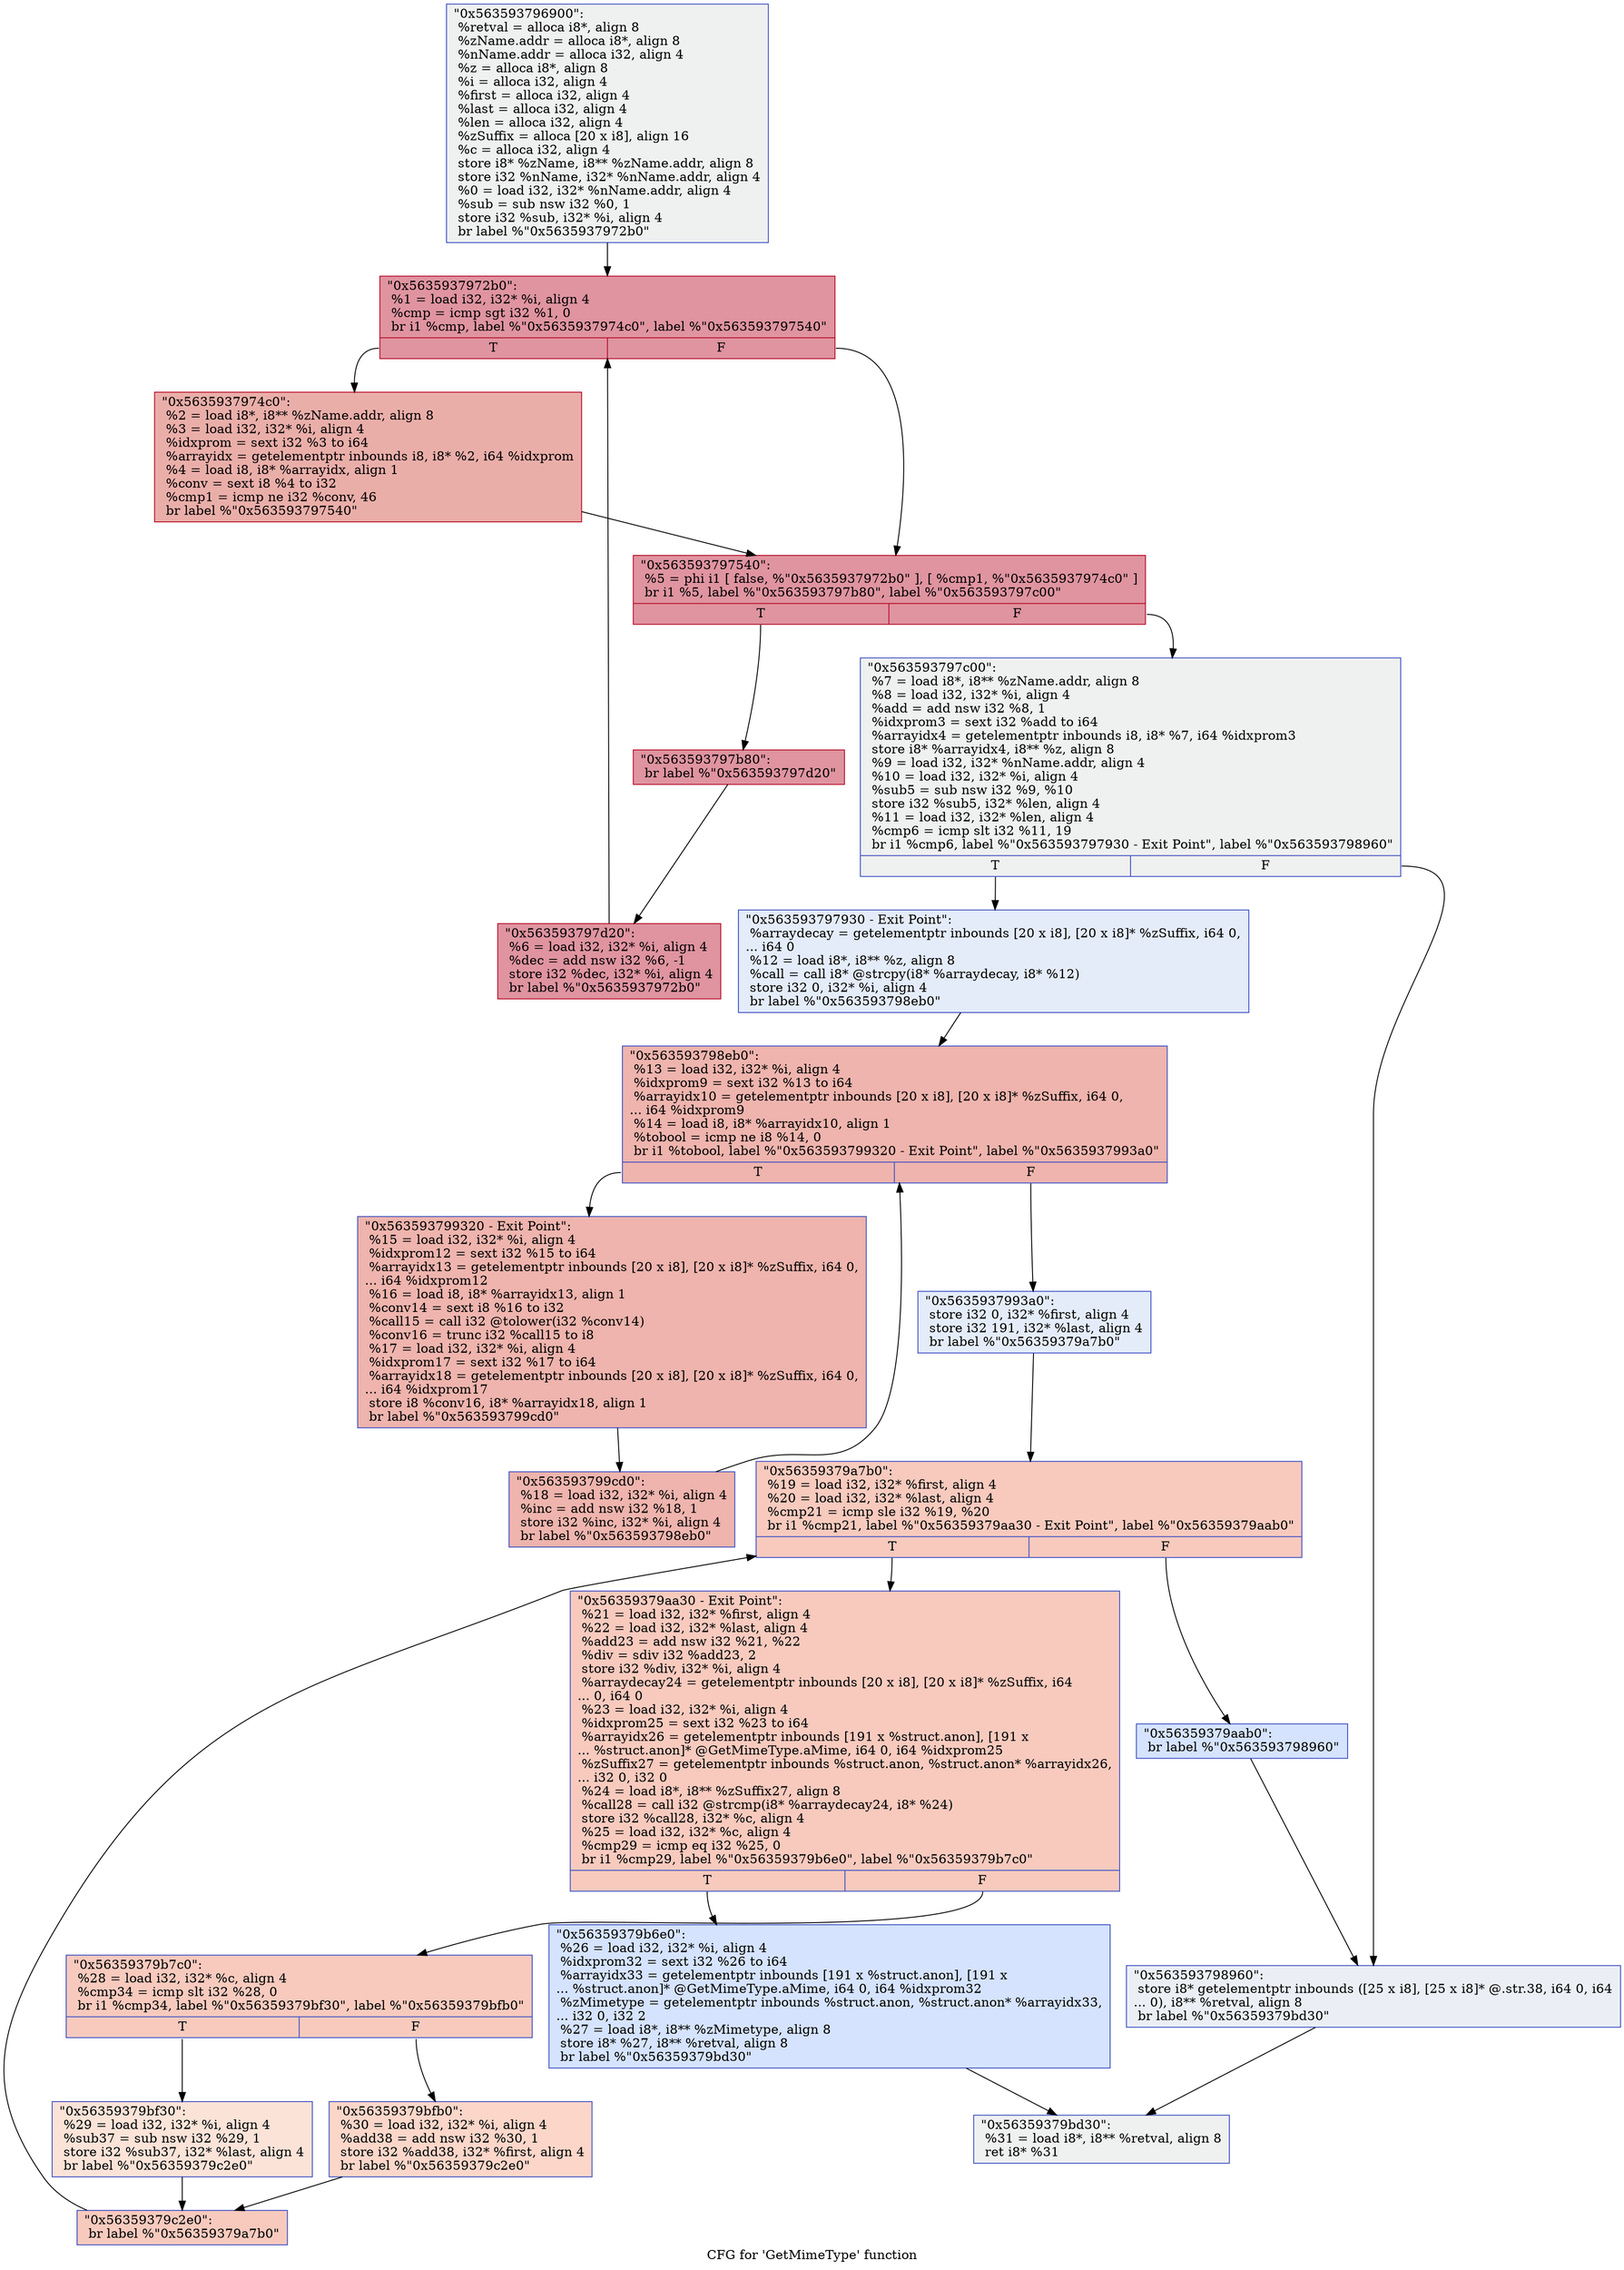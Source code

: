digraph "CFG for 'GetMimeType' function" {
	label="CFG for 'GetMimeType' function";

	Node0x563593796900 [shape=record,color="#3d50c3ff", style=filled, fillcolor="#dbdcde70",label="{\"0x563593796900\":\l  %retval = alloca i8*, align 8\l  %zName.addr = alloca i8*, align 8\l  %nName.addr = alloca i32, align 4\l  %z = alloca i8*, align 8\l  %i = alloca i32, align 4\l  %first = alloca i32, align 4\l  %last = alloca i32, align 4\l  %len = alloca i32, align 4\l  %zSuffix = alloca [20 x i8], align 16\l  %c = alloca i32, align 4\l  store i8* %zName, i8** %zName.addr, align 8\l  store i32 %nName, i32* %nName.addr, align 4\l  %0 = load i32, i32* %nName.addr, align 4\l  %sub = sub nsw i32 %0, 1\l  store i32 %sub, i32* %i, align 4\l  br label %\"0x5635937972b0\"\l}"];
	Node0x563593796900 -> Node0x5635937972b0;
	Node0x5635937972b0 [shape=record,color="#b70d28ff", style=filled, fillcolor="#b70d2870",label="{\"0x5635937972b0\":                                 \l  %1 = load i32, i32* %i, align 4\l  %cmp = icmp sgt i32 %1, 0\l  br i1 %cmp, label %\"0x5635937974c0\", label %\"0x563593797540\"\l|{<s0>T|<s1>F}}"];
	Node0x5635937972b0:s0 -> Node0x5635937974c0;
	Node0x5635937972b0:s1 -> Node0x563593797540;
	Node0x5635937974c0 [shape=record,color="#b70d28ff", style=filled, fillcolor="#d0473d70",label="{\"0x5635937974c0\":                                 \l  %2 = load i8*, i8** %zName.addr, align 8\l  %3 = load i32, i32* %i, align 4\l  %idxprom = sext i32 %3 to i64\l  %arrayidx = getelementptr inbounds i8, i8* %2, i64 %idxprom\l  %4 = load i8, i8* %arrayidx, align 1\l  %conv = sext i8 %4 to i32\l  %cmp1 = icmp ne i32 %conv, 46\l  br label %\"0x563593797540\"\l}"];
	Node0x5635937974c0 -> Node0x563593797540;
	Node0x563593797540 [shape=record,color="#b70d28ff", style=filled, fillcolor="#b70d2870",label="{\"0x563593797540\":                                 \l  %5 = phi i1 [ false, %\"0x5635937972b0\" ], [ %cmp1, %\"0x5635937974c0\" ]\l  br i1 %5, label %\"0x563593797b80\", label %\"0x563593797c00\"\l|{<s0>T|<s1>F}}"];
	Node0x563593797540:s0 -> Node0x563593797b80;
	Node0x563593797540:s1 -> Node0x563593797c00;
	Node0x563593797b80 [shape=record,color="#b70d28ff", style=filled, fillcolor="#b70d2870",label="{\"0x563593797b80\":                                 \l  br label %\"0x563593797d20\"\l}"];
	Node0x563593797b80 -> Node0x563593797d20;
	Node0x563593797d20 [shape=record,color="#b70d28ff", style=filled, fillcolor="#b70d2870",label="{\"0x563593797d20\":                                 \l  %6 = load i32, i32* %i, align 4\l  %dec = add nsw i32 %6, -1\l  store i32 %dec, i32* %i, align 4\l  br label %\"0x5635937972b0\"\l}"];
	Node0x563593797d20 -> Node0x5635937972b0;
	Node0x563593797c00 [shape=record,color="#3d50c3ff", style=filled, fillcolor="#dbdcde70",label="{\"0x563593797c00\":                                 \l  %7 = load i8*, i8** %zName.addr, align 8\l  %8 = load i32, i32* %i, align 4\l  %add = add nsw i32 %8, 1\l  %idxprom3 = sext i32 %add to i64\l  %arrayidx4 = getelementptr inbounds i8, i8* %7, i64 %idxprom3\l  store i8* %arrayidx4, i8** %z, align 8\l  %9 = load i32, i32* %nName.addr, align 4\l  %10 = load i32, i32* %i, align 4\l  %sub5 = sub nsw i32 %9, %10\l  store i32 %sub5, i32* %len, align 4\l  %11 = load i32, i32* %len, align 4\l  %cmp6 = icmp slt i32 %11, 19\l  br i1 %cmp6, label %\"0x563593797930 - Exit Point\", label %\"0x563593798960\"\l|{<s0>T|<s1>F}}"];
	Node0x563593797c00:s0 -> Node0x563593797930;
	Node0x563593797c00:s1 -> Node0x563593798960;
	Node0x563593797930 [shape=record,color="#3d50c3ff", style=filled, fillcolor="#c1d4f470",label="{\"0x563593797930 - Exit Point\":                    \l  %arraydecay = getelementptr inbounds [20 x i8], [20 x i8]* %zSuffix, i64 0,\l... i64 0\l  %12 = load i8*, i8** %z, align 8\l  %call = call i8* @strcpy(i8* %arraydecay, i8* %12)\l  store i32 0, i32* %i, align 4\l  br label %\"0x563593798eb0\"\l}"];
	Node0x563593797930 -> Node0x563593798eb0;
	Node0x563593798eb0 [shape=record,color="#3d50c3ff", style=filled, fillcolor="#d8564670",label="{\"0x563593798eb0\":                                 \l  %13 = load i32, i32* %i, align 4\l  %idxprom9 = sext i32 %13 to i64\l  %arrayidx10 = getelementptr inbounds [20 x i8], [20 x i8]* %zSuffix, i64 0,\l... i64 %idxprom9\l  %14 = load i8, i8* %arrayidx10, align 1\l  %tobool = icmp ne i8 %14, 0\l  br i1 %tobool, label %\"0x563593799320 - Exit Point\", label %\"0x5635937993a0\"\l|{<s0>T|<s1>F}}"];
	Node0x563593798eb0:s0 -> Node0x563593799320;
	Node0x563593798eb0:s1 -> Node0x5635937993a0;
	Node0x563593799320 [shape=record,color="#3d50c3ff", style=filled, fillcolor="#d8564670",label="{\"0x563593799320 - Exit Point\":                    \l  %15 = load i32, i32* %i, align 4\l  %idxprom12 = sext i32 %15 to i64\l  %arrayidx13 = getelementptr inbounds [20 x i8], [20 x i8]* %zSuffix, i64 0,\l... i64 %idxprom12\l  %16 = load i8, i8* %arrayidx13, align 1\l  %conv14 = sext i8 %16 to i32\l  %call15 = call i32 @tolower(i32 %conv14)\l  %conv16 = trunc i32 %call15 to i8\l  %17 = load i32, i32* %i, align 4\l  %idxprom17 = sext i32 %17 to i64\l  %arrayidx18 = getelementptr inbounds [20 x i8], [20 x i8]* %zSuffix, i64 0,\l... i64 %idxprom17\l  store i8 %conv16, i8* %arrayidx18, align 1\l  br label %\"0x563593799cd0\"\l}"];
	Node0x563593799320 -> Node0x563593799cd0;
	Node0x563593799cd0 [shape=record,color="#3d50c3ff", style=filled, fillcolor="#d8564670",label="{\"0x563593799cd0\":                                 \l  %18 = load i32, i32* %i, align 4\l  %inc = add nsw i32 %18, 1\l  store i32 %inc, i32* %i, align 4\l  br label %\"0x563593798eb0\"\l}"];
	Node0x563593799cd0 -> Node0x563593798eb0;
	Node0x5635937993a0 [shape=record,color="#3d50c3ff", style=filled, fillcolor="#c1d4f470",label="{\"0x5635937993a0\":                                 \l  store i32 0, i32* %first, align 4\l  store i32 191, i32* %last, align 4\l  br label %\"0x56359379a7b0\"\l}"];
	Node0x5635937993a0 -> Node0x56359379a7b0;
	Node0x56359379a7b0 [shape=record,color="#3d50c3ff", style=filled, fillcolor="#ef886b70",label="{\"0x56359379a7b0\":                                 \l  %19 = load i32, i32* %first, align 4\l  %20 = load i32, i32* %last, align 4\l  %cmp21 = icmp sle i32 %19, %20\l  br i1 %cmp21, label %\"0x56359379aa30 - Exit Point\", label %\"0x56359379aab0\"\l|{<s0>T|<s1>F}}"];
	Node0x56359379a7b0:s0 -> Node0x56359379aa30;
	Node0x56359379a7b0:s1 -> Node0x56359379aab0;
	Node0x56359379aa30 [shape=record,color="#3d50c3ff", style=filled, fillcolor="#ef886b70",label="{\"0x56359379aa30 - Exit Point\":                    \l  %21 = load i32, i32* %first, align 4\l  %22 = load i32, i32* %last, align 4\l  %add23 = add nsw i32 %21, %22\l  %div = sdiv i32 %add23, 2\l  store i32 %div, i32* %i, align 4\l  %arraydecay24 = getelementptr inbounds [20 x i8], [20 x i8]* %zSuffix, i64\l... 0, i64 0\l  %23 = load i32, i32* %i, align 4\l  %idxprom25 = sext i32 %23 to i64\l  %arrayidx26 = getelementptr inbounds [191 x %struct.anon], [191 x\l... %struct.anon]* @GetMimeType.aMime, i64 0, i64 %idxprom25\l  %zSuffix27 = getelementptr inbounds %struct.anon, %struct.anon* %arrayidx26,\l... i32 0, i32 0\l  %24 = load i8*, i8** %zSuffix27, align 8\l  %call28 = call i32 @strcmp(i8* %arraydecay24, i8* %24)\l  store i32 %call28, i32* %c, align 4\l  %25 = load i32, i32* %c, align 4\l  %cmp29 = icmp eq i32 %25, 0\l  br i1 %cmp29, label %\"0x56359379b6e0\", label %\"0x56359379b7c0\"\l|{<s0>T|<s1>F}}"];
	Node0x56359379aa30:s0 -> Node0x56359379b6e0;
	Node0x56359379aa30:s1 -> Node0x56359379b7c0;
	Node0x56359379b6e0 [shape=record,color="#3d50c3ff", style=filled, fillcolor="#a1c0ff70",label="{\"0x56359379b6e0\":                                 \l  %26 = load i32, i32* %i, align 4\l  %idxprom32 = sext i32 %26 to i64\l  %arrayidx33 = getelementptr inbounds [191 x %struct.anon], [191 x\l... %struct.anon]* @GetMimeType.aMime, i64 0, i64 %idxprom32\l  %zMimetype = getelementptr inbounds %struct.anon, %struct.anon* %arrayidx33,\l... i32 0, i32 2\l  %27 = load i8*, i8** %zMimetype, align 8\l  store i8* %27, i8** %retval, align 8\l  br label %\"0x56359379bd30\"\l}"];
	Node0x56359379b6e0 -> Node0x56359379bd30;
	Node0x56359379b7c0 [shape=record,color="#3d50c3ff", style=filled, fillcolor="#ef886b70",label="{\"0x56359379b7c0\":                                 \l  %28 = load i32, i32* %c, align 4\l  %cmp34 = icmp slt i32 %28, 0\l  br i1 %cmp34, label %\"0x56359379bf30\", label %\"0x56359379bfb0\"\l|{<s0>T|<s1>F}}"];
	Node0x56359379b7c0:s0 -> Node0x56359379bf30;
	Node0x56359379b7c0:s1 -> Node0x56359379bfb0;
	Node0x56359379bf30 [shape=record,color="#3d50c3ff", style=filled, fillcolor="#f6bfa670",label="{\"0x56359379bf30\":                                 \l  %29 = load i32, i32* %i, align 4\l  %sub37 = sub nsw i32 %29, 1\l  store i32 %sub37, i32* %last, align 4\l  br label %\"0x56359379c2e0\"\l}"];
	Node0x56359379bf30 -> Node0x56359379c2e0;
	Node0x56359379bfb0 [shape=record,color="#3d50c3ff", style=filled, fillcolor="#f6a38570",label="{\"0x56359379bfb0\":                                 \l  %30 = load i32, i32* %i, align 4\l  %add38 = add nsw i32 %30, 1\l  store i32 %add38, i32* %first, align 4\l  br label %\"0x56359379c2e0\"\l}"];
	Node0x56359379bfb0 -> Node0x56359379c2e0;
	Node0x56359379c2e0 [shape=record,color="#3d50c3ff", style=filled, fillcolor="#ef886b70",label="{\"0x56359379c2e0\":                                 \l  br label %\"0x56359379a7b0\"\l}"];
	Node0x56359379c2e0 -> Node0x56359379a7b0;
	Node0x56359379aab0 [shape=record,color="#3d50c3ff", style=filled, fillcolor="#a1c0ff70",label="{\"0x56359379aab0\":                                 \l  br label %\"0x563593798960\"\l}"];
	Node0x56359379aab0 -> Node0x563593798960;
	Node0x563593798960 [shape=record,color="#3d50c3ff", style=filled, fillcolor="#d1dae970",label="{\"0x563593798960\":                                 \l  store i8* getelementptr inbounds ([25 x i8], [25 x i8]* @.str.38, i64 0, i64\l... 0), i8** %retval, align 8\l  br label %\"0x56359379bd30\"\l}"];
	Node0x563593798960 -> Node0x56359379bd30;
	Node0x56359379bd30 [shape=record,color="#3d50c3ff", style=filled, fillcolor="#dbdcde70",label="{\"0x56359379bd30\":                                 \l  %31 = load i8*, i8** %retval, align 8\l  ret i8* %31\l}"];
}
